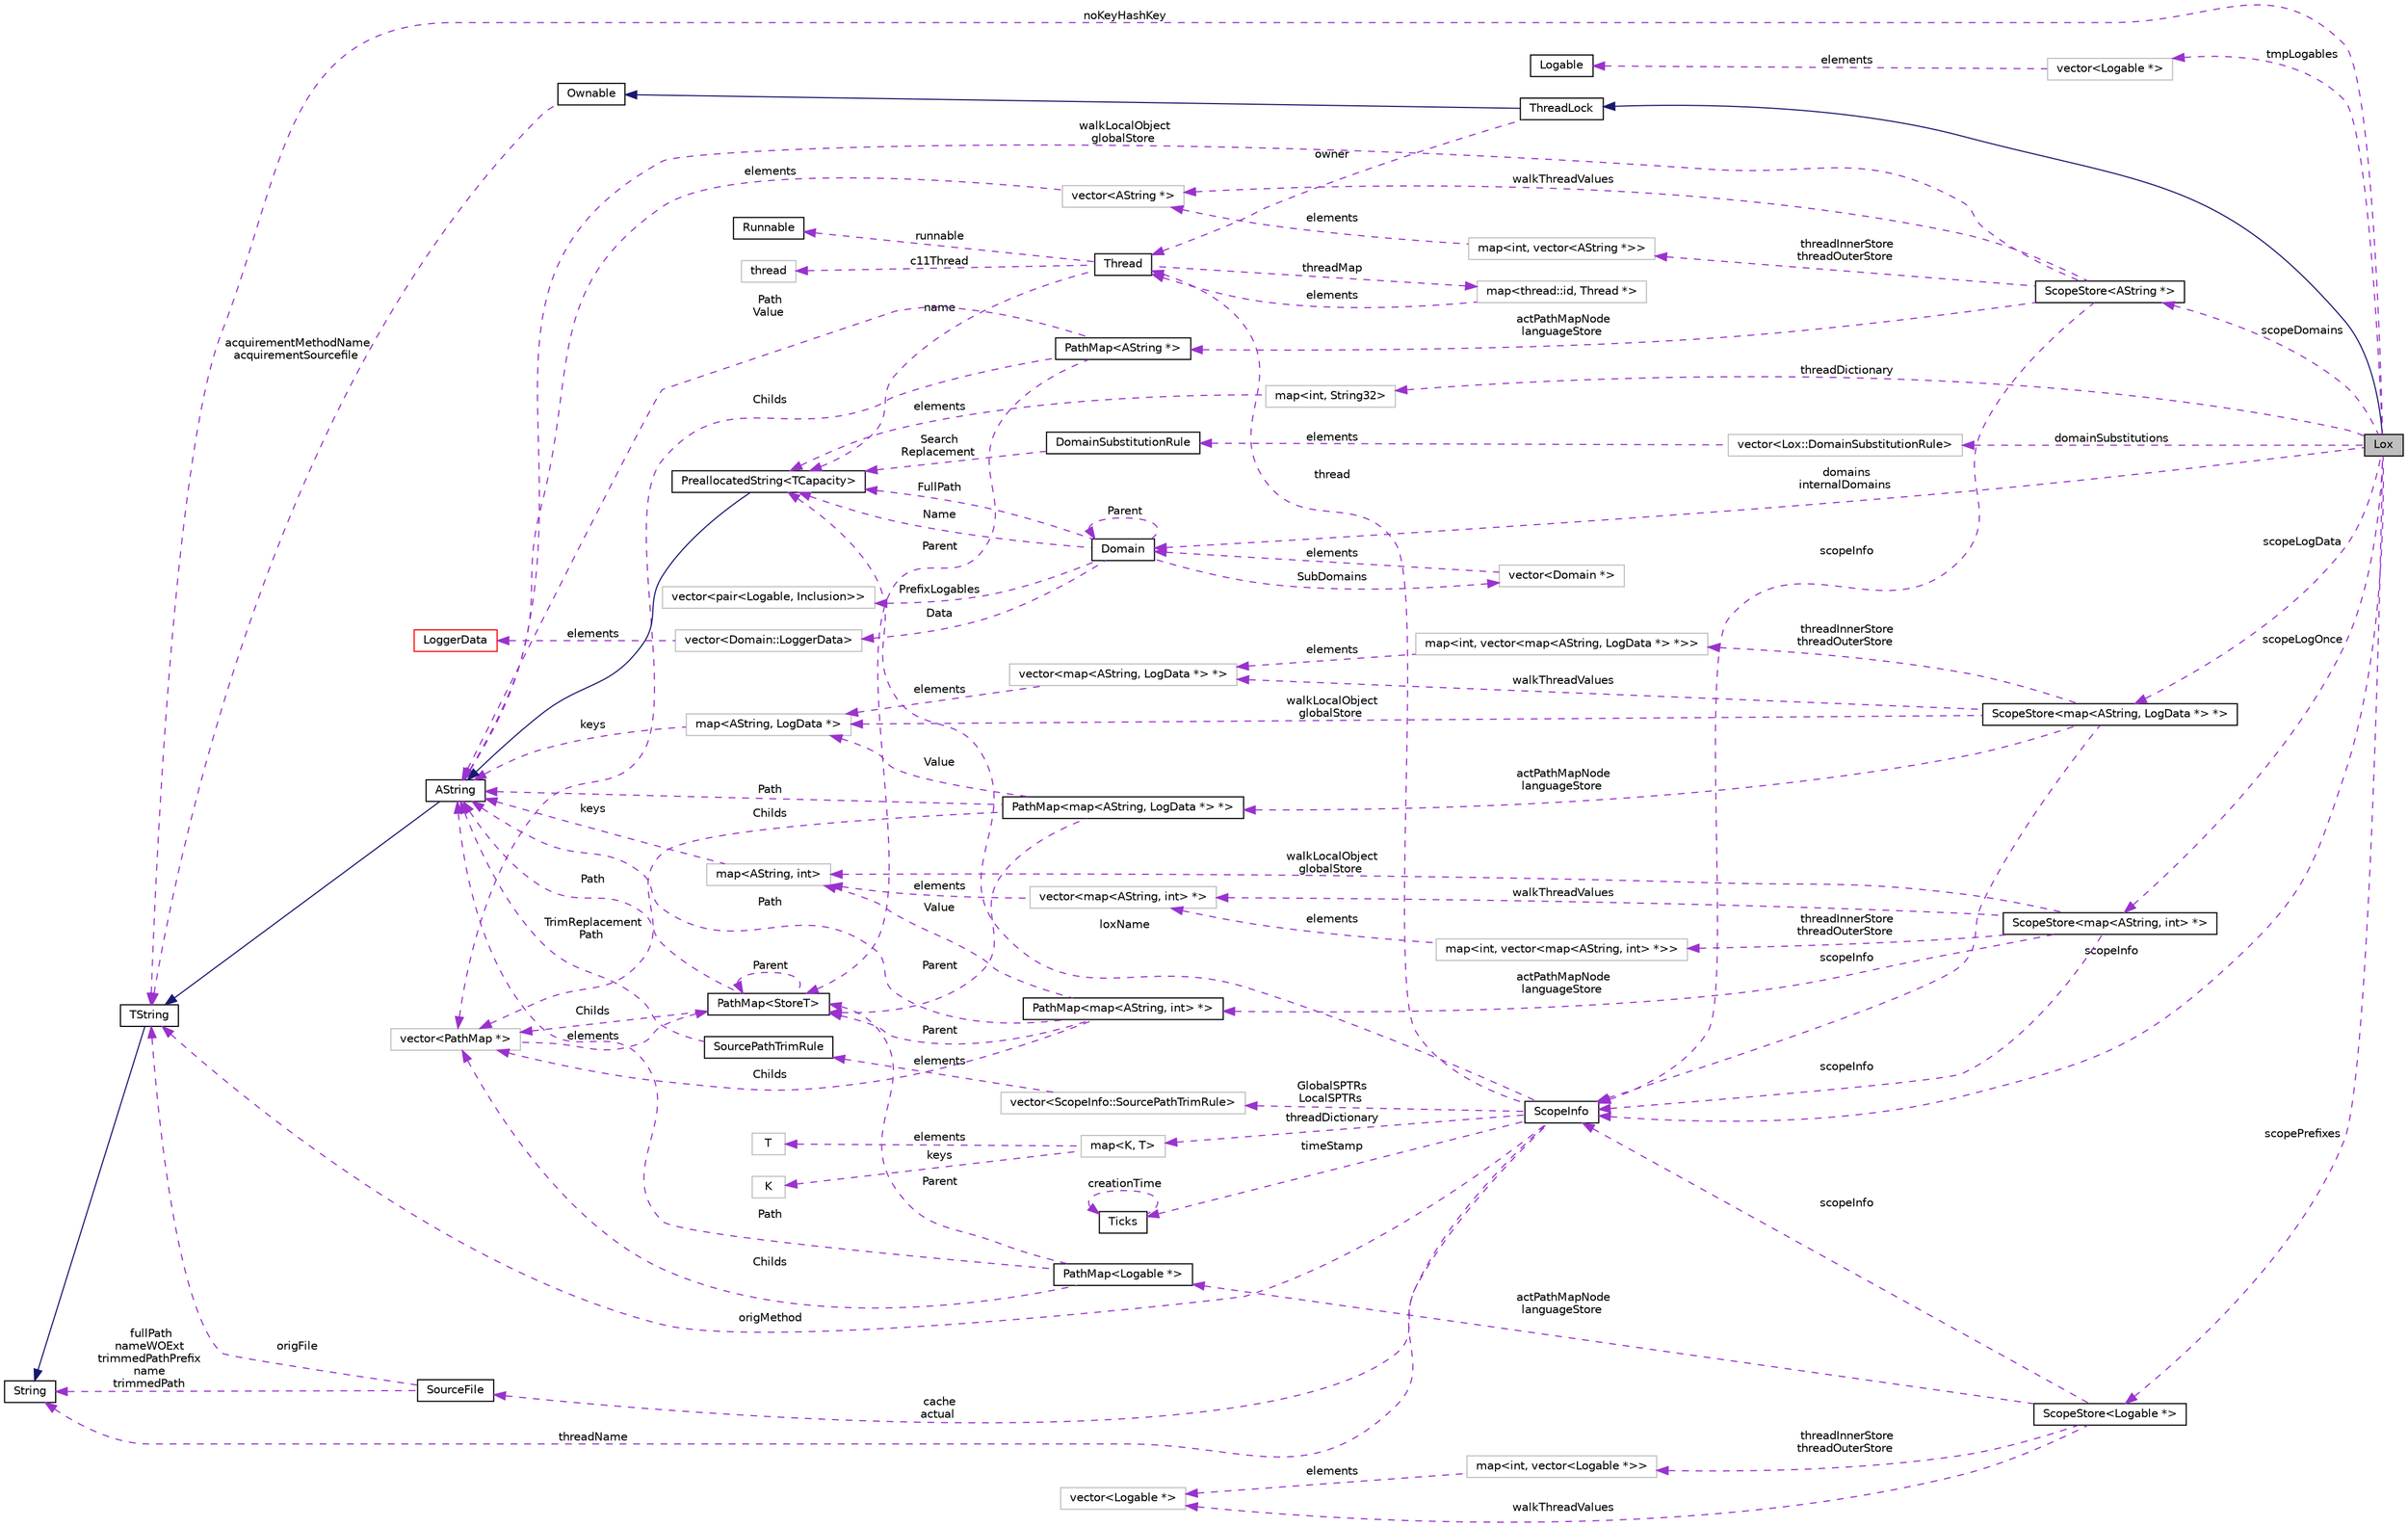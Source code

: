 digraph "Lox"
{
  edge [fontname="Helvetica",fontsize="10",labelfontname="Helvetica",labelfontsize="10"];
  node [fontname="Helvetica",fontsize="10",shape=record];
  rankdir="LR";
  Node1 [label="Lox",height=0.2,width=0.4,color="black", fillcolor="grey75", style="filled", fontcolor="black"];
  Node10 [label="map\<thread::id, Thread *\>",height=0.2,width=0.4,color="grey75", fillcolor="white", style="filled"];
  Node13 [label="map\<K, T\>",height=0.2,width=0.4,color="grey75", fillcolor="white", style="filled",tooltip="STL class. "];
  Node18 [label="vector\<ScopeInfo::SourcePathTrimRule\>",height=0.2,width=0.4,color="grey75", fillcolor="white", style="filled"];
  Node21 [label="ScopeStore\<map\<AString, LogData *\> *\>",height=0.2,width=0.4,color="black", fillcolor="white", style="filled",URL="$classaworx_1_1lox_1_1core_1_1ScopeStore.html"];
  Node22 [label="map\<int, vector\<map\<AString, LogData *\> *\>\>",height=0.2,width=0.4,color="grey75", fillcolor="white", style="filled"];
  Node23 [label="vector\<map\<AString, LogData *\> *\>",height=0.2,width=0.4,color="grey75", fillcolor="white", style="filled"];
  Node24 [label="map\<AString, LogData *\>",height=0.2,width=0.4,color="grey75", fillcolor="white", style="filled"];
  Node25 [label="PathMap\<map\<AString, LogData *\> *\>",height=0.2,width=0.4,color="black", fillcolor="white", style="filled",URL="$classaworx_1_1lib_1_1containers_1_1PathMap.html"];
  Node27 [label="vector\<PathMap *\>",height=0.2,width=0.4,color="grey75", fillcolor="white", style="filled"];
  Node28 [label="vector\<Logable *\>",height=0.2,width=0.4,color="grey75", fillcolor="white", style="filled"];
  Node30 [label="ScopeStore\<AString *\>",height=0.2,width=0.4,color="black", fillcolor="white", style="filled",URL="$classaworx_1_1lox_1_1core_1_1ScopeStore.html"];
  Node31 [label="PathMap\<AString *\>",height=0.2,width=0.4,color="black", fillcolor="white", style="filled",URL="$classaworx_1_1lib_1_1containers_1_1PathMap.html"];
  Node32 [label="vector\<AString *\>",height=0.2,width=0.4,color="grey75", fillcolor="white", style="filled"];
  Node33 [label="map\<int, vector\<AString *\>\>",height=0.2,width=0.4,color="grey75", fillcolor="white", style="filled"];
  Node34 [label="map\<int, String32\>",height=0.2,width=0.4,color="grey75", fillcolor="white", style="filled"];
  Node35 [label="vector\<Lox::DomainSubstitutionRule\>",height=0.2,width=0.4,color="grey75", fillcolor="white", style="filled"];
  Node37 [label="ScopeStore\<map\<AString, int\> *\>",height=0.2,width=0.4,color="black", fillcolor="white", style="filled",URL="$classaworx_1_1lox_1_1core_1_1ScopeStore.html"];
  Node38 [label="map\<int, vector\<map\<AString, int\> *\>\>",height=0.2,width=0.4,color="grey75", fillcolor="white", style="filled"];
  Node39 [label="vector\<map\<AString, int\> *\>",height=0.2,width=0.4,color="grey75", fillcolor="white", style="filled"];
  Node40 [label="map\<AString, int\>",height=0.2,width=0.4,color="grey75", fillcolor="white", style="filled"];
  Node41 [label="PathMap\<map\<AString, int\> *\>",height=0.2,width=0.4,color="black", fillcolor="white", style="filled",URL="$classaworx_1_1lib_1_1containers_1_1PathMap.html"];
  Node42 [label="ScopeStore\<Logable *\>",height=0.2,width=0.4,color="black", fillcolor="white", style="filled",URL="$classaworx_1_1lox_1_1core_1_1ScopeStore.html"];
  Node43 [label="PathMap\<Logable *\>",height=0.2,width=0.4,color="black", fillcolor="white", style="filled",URL="$classaworx_1_1lib_1_1containers_1_1PathMap.html"];
  Node44 [label="vector\<Logable *\>",height=0.2,width=0.4,color="grey75", fillcolor="white", style="filled"];
  Node45 [label="map\<int, vector\<Logable *\>\>",height=0.2,width=0.4,color="grey75", fillcolor="white", style="filled"];
  Node47 [label="vector\<Domain::LoggerData\>",height=0.2,width=0.4,color="grey75", fillcolor="white", style="filled"];
  Node49 [label="vector\<pair\<Logable, Inclusion\>\>",height=0.2,width=0.4,color="grey75", fillcolor="white", style="filled"];
  Node50 [label="vector\<Domain *\>",height=0.2,width=0.4,color="grey75", fillcolor="white", style="filled"];
  Node26 [label="PathMap\<StoreT\>",height=0.2,width=0.4,color="black", fillcolor="white", style="filled",URL="$classaworx_1_1lib_1_1containers_1_1PathMap.html"];
  Node8 [label="PreallocatedString\<TCapacity\>",height=0.2,width=0.4,color="black", fillcolor="white", style="filled",URL="$classaworx_1_1lib_1_1strings_1_1PreallocatedString.html"];
  Node2 -> Node1 [dir="back",color="midnightblue",fontsize="10",style="solid",fontname="Helvetica"];
  Node3 -> Node2 [dir="back",color="midnightblue",fontsize="10",style="solid",fontname="Helvetica"];
  Node4 -> Node1 [dir="back",color="darkorchid3",fontsize="10",style="dashed",label=" noKeyHashKey" ,fontname="Helvetica"];
  Node4 -> Node3 [dir="back",color="darkorchid3",fontsize="10",style="dashed",label=" acquirementMethodName\nacquirementSourcefile" ,fontname="Helvetica"];
  Node4 -> Node9 [dir="back",color="midnightblue",fontsize="10",style="solid",fontname="Helvetica"];
  Node4 -> Node12 [dir="back",color="darkorchid3",fontsize="10",style="dashed",label=" origMethod" ,fontname="Helvetica"];
  Node4 -> Node16 [dir="back",color="darkorchid3",fontsize="10",style="dashed",label=" origFile" ,fontname="Helvetica"];
  Node5 -> Node4 [dir="back",color="midnightblue",fontsize="10",style="solid",fontname="Helvetica"];
  Node5 -> Node12 [dir="back",color="darkorchid3",fontsize="10",style="dashed",label=" threadName" ,fontname="Helvetica"];
  Node5 -> Node16 [dir="back",color="darkorchid3",fontsize="10",style="dashed",label=" fullPath\nnameWOExt\ntrimmedPathPrefix\nname\ntrimmedPath" ,fontname="Helvetica"];
  Node6 -> Node2 [dir="back",color="darkorchid3",fontsize="10",style="dashed",label=" owner" ,fontname="Helvetica"];
  Node6 -> Node10 [dir="back",color="darkorchid3",fontsize="10",style="dashed",label=" elements" ,fontname="Helvetica"];
  Node6 -> Node12 [dir="back",color="darkorchid3",fontsize="10",style="dashed",label=" thread" ,fontname="Helvetica"];
  Node7 -> Node6 [dir="back",color="darkorchid3",fontsize="10",style="dashed",label=" runnable" ,fontname="Helvetica"];
  Node8 -> Node6 [dir="back",color="darkorchid3",fontsize="10",style="dashed",label=" name" ,fontname="Helvetica"];
  Node8 -> Node12 [dir="back",color="darkorchid3",fontsize="10",style="dashed",label=" loxName" ,fontname="Helvetica"];
  Node8 -> Node34 [dir="back",color="darkorchid3",fontsize="10",style="dashed",label=" elements" ,fontname="Helvetica"];
  Node8 -> Node36 [dir="back",color="darkorchid3",fontsize="10",style="dashed",label=" Search\nReplacement" ,fontname="Helvetica"];
  Node8 -> Node46 [dir="back",color="darkorchid3",fontsize="10",style="dashed",label=" FullPath" ,fontname="Helvetica"];
  Node8 -> Node46 [dir="back",color="darkorchid3",fontsize="10",style="dashed",label=" Name" ,fontname="Helvetica"];
  Node9 -> Node8 [dir="back",color="midnightblue",fontsize="10",style="solid",fontname="Helvetica"];
  Node9 -> Node19 [dir="back",color="darkorchid3",fontsize="10",style="dashed",label=" TrimReplacement\nPath" ,fontname="Helvetica"];
  Node9 -> Node24 [dir="back",color="darkorchid3",fontsize="10",style="dashed",label=" keys" ,fontname="Helvetica"];
  Node9 -> Node25 [dir="back",color="darkorchid3",fontsize="10",style="dashed",label=" Path" ,fontname="Helvetica"];
  Node9 -> Node26 [dir="back",color="darkorchid3",fontsize="10",style="dashed",label=" Path" ,fontname="Helvetica"];
  Node9 -> Node30 [dir="back",color="darkorchid3",fontsize="10",style="dashed",label=" walkLocalObject\nglobalStore" ,fontname="Helvetica"];
  Node9 -> Node31 [dir="back",color="darkorchid3",fontsize="10",style="dashed",label=" Path\nValue" ,fontname="Helvetica"];
  Node9 -> Node32 [dir="back",color="darkorchid3",fontsize="10",style="dashed",label=" elements" ,fontname="Helvetica"];
  Node9 -> Node40 [dir="back",color="darkorchid3",fontsize="10",style="dashed",label=" keys" ,fontname="Helvetica"];
  Node9 -> Node41 [dir="back",color="darkorchid3",fontsize="10",style="dashed",label=" Path" ,fontname="Helvetica"];
  Node9 -> Node43 [dir="back",color="darkorchid3",fontsize="10",style="dashed",label=" Path" ,fontname="Helvetica"];
  Node10 -> Node6 [dir="back",color="darkorchid3",fontsize="10",style="dashed",label=" threadMap" ,fontname="Helvetica"];
  Node11 -> Node6 [dir="back",color="darkorchid3",fontsize="10",style="dashed",label=" c11Thread" ,fontname="Helvetica"];
  Node12 -> Node1 [dir="back",color="darkorchid3",fontsize="10",style="dashed",label=" scopeInfo" ,fontname="Helvetica"];
  Node12 -> Node21 [dir="back",color="darkorchid3",fontsize="10",style="dashed",label=" scopeInfo" ,fontname="Helvetica"];
  Node12 -> Node30 [dir="back",color="darkorchid3",fontsize="10",style="dashed",label=" scopeInfo" ,fontname="Helvetica"];
  Node12 -> Node37 [dir="back",color="darkorchid3",fontsize="10",style="dashed",label=" scopeInfo" ,fontname="Helvetica"];
  Node12 -> Node42 [dir="back",color="darkorchid3",fontsize="10",style="dashed",label=" scopeInfo" ,fontname="Helvetica"];
  Node13 -> Node12 [dir="back",color="darkorchid3",fontsize="10",style="dashed",label=" threadDictionary" ,fontname="Helvetica"];
  Node14 -> Node13 [dir="back",color="darkorchid3",fontsize="10",style="dashed",label=" keys" ,fontname="Helvetica"];
  Node15 -> Node13 [dir="back",color="darkorchid3",fontsize="10",style="dashed",label=" elements" ,fontname="Helvetica"];
  Node16 -> Node12 [dir="back",color="darkorchid3",fontsize="10",style="dashed",label=" cache\nactual" ,fontname="Helvetica"];
  Node17 -> Node12 [dir="back",color="darkorchid3",fontsize="10",style="dashed",label=" timeStamp" ,fontname="Helvetica"];
  Node17 -> Node17 [dir="back",color="darkorchid3",fontsize="10",style="dashed",label=" creationTime" ,fontname="Helvetica"];
  Node18 -> Node12 [dir="back",color="darkorchid3",fontsize="10",style="dashed",label=" GlobalSPTRs\nLocalSPTRs" ,fontname="Helvetica"];
  Node19 -> Node18 [dir="back",color="darkorchid3",fontsize="10",style="dashed",label=" elements" ,fontname="Helvetica"];
  Node21 -> Node1 [dir="back",color="darkorchid3",fontsize="10",style="dashed",label=" scopeLogData" ,fontname="Helvetica"];
  Node22 -> Node21 [dir="back",color="darkorchid3",fontsize="10",style="dashed",label=" threadInnerStore\nthreadOuterStore" ,fontname="Helvetica"];
  Node23 -> Node21 [dir="back",color="darkorchid3",fontsize="10",style="dashed",label=" walkThreadValues" ,fontname="Helvetica"];
  Node23 -> Node22 [dir="back",color="darkorchid3",fontsize="10",style="dashed",label=" elements" ,fontname="Helvetica"];
  Node24 -> Node21 [dir="back",color="darkorchid3",fontsize="10",style="dashed",label=" walkLocalObject\nglobalStore" ,fontname="Helvetica"];
  Node24 -> Node23 [dir="back",color="darkorchid3",fontsize="10",style="dashed",label=" elements" ,fontname="Helvetica"];
  Node24 -> Node25 [dir="back",color="darkorchid3",fontsize="10",style="dashed",label=" Value" ,fontname="Helvetica"];
  Node25 -> Node21 [dir="back",color="darkorchid3",fontsize="10",style="dashed",label=" actPathMapNode\nlanguageStore" ,fontname="Helvetica"];
  Node26 -> Node25 [dir="back",color="darkorchid3",fontsize="10",style="dashed",label=" Parent" ,fontname="Helvetica"];
  Node26 -> Node26 [dir="back",color="darkorchid3",fontsize="10",style="dashed",label=" Parent" ,fontname="Helvetica"];
  Node26 -> Node27 [dir="back",color="darkorchid3",fontsize="10",style="dashed",label=" elements" ,fontname="Helvetica"];
  Node26 -> Node31 [dir="back",color="darkorchid3",fontsize="10",style="dashed",label=" Parent" ,fontname="Helvetica"];
  Node26 -> Node41 [dir="back",color="darkorchid3",fontsize="10",style="dashed",label=" Parent" ,fontname="Helvetica"];
  Node26 -> Node43 [dir="back",color="darkorchid3",fontsize="10",style="dashed",label=" Parent" ,fontname="Helvetica"];
  Node27 -> Node25 [dir="back",color="darkorchid3",fontsize="10",style="dashed",label=" Childs" ,fontname="Helvetica"];
  Node27 -> Node26 [dir="back",color="darkorchid3",fontsize="10",style="dashed",label=" Childs" ,fontname="Helvetica"];
  Node27 -> Node31 [dir="back",color="darkorchid3",fontsize="10",style="dashed",label=" Childs" ,fontname="Helvetica"];
  Node27 -> Node41 [dir="back",color="darkorchid3",fontsize="10",style="dashed",label=" Childs" ,fontname="Helvetica"];
  Node27 -> Node43 [dir="back",color="darkorchid3",fontsize="10",style="dashed",label=" Childs" ,fontname="Helvetica"];
  Node28 -> Node1 [dir="back",color="darkorchid3",fontsize="10",style="dashed",label=" tmpLogables" ,fontname="Helvetica"];
  Node29 -> Node28 [dir="back",color="darkorchid3",fontsize="10",style="dashed",label=" elements" ,fontname="Helvetica"];
  Node30 -> Node1 [dir="back",color="darkorchid3",fontsize="10",style="dashed",label=" scopeDomains" ,fontname="Helvetica"];
  Node31 -> Node30 [dir="back",color="darkorchid3",fontsize="10",style="dashed",label=" actPathMapNode\nlanguageStore" ,fontname="Helvetica"];
  Node32 -> Node30 [dir="back",color="darkorchid3",fontsize="10",style="dashed",label=" walkThreadValues" ,fontname="Helvetica"];
  Node32 -> Node33 [dir="back",color="darkorchid3",fontsize="10",style="dashed",label=" elements" ,fontname="Helvetica"];
  Node33 -> Node30 [dir="back",color="darkorchid3",fontsize="10",style="dashed",label=" threadInnerStore\nthreadOuterStore" ,fontname="Helvetica"];
  Node34 -> Node1 [dir="back",color="darkorchid3",fontsize="10",style="dashed",label=" threadDictionary" ,fontname="Helvetica"];
  Node35 -> Node1 [dir="back",color="darkorchid3",fontsize="10",style="dashed",label=" domainSubstitutions" ,fontname="Helvetica"];
  Node36 -> Node35 [dir="back",color="darkorchid3",fontsize="10",style="dashed",label=" elements" ,fontname="Helvetica"];
  Node37 -> Node1 [dir="back",color="darkorchid3",fontsize="10",style="dashed",label=" scopeLogOnce" ,fontname="Helvetica"];
  Node38 -> Node37 [dir="back",color="darkorchid3",fontsize="10",style="dashed",label=" threadInnerStore\nthreadOuterStore" ,fontname="Helvetica"];
  Node39 -> Node37 [dir="back",color="darkorchid3",fontsize="10",style="dashed",label=" walkThreadValues" ,fontname="Helvetica"];
  Node39 -> Node38 [dir="back",color="darkorchid3",fontsize="10",style="dashed",label=" elements" ,fontname="Helvetica"];
  Node40 -> Node37 [dir="back",color="darkorchid3",fontsize="10",style="dashed",label=" walkLocalObject\nglobalStore" ,fontname="Helvetica"];
  Node40 -> Node39 [dir="back",color="darkorchid3",fontsize="10",style="dashed",label=" elements" ,fontname="Helvetica"];
  Node40 -> Node41 [dir="back",color="darkorchid3",fontsize="10",style="dashed",label=" Value" ,fontname="Helvetica"];
  Node41 -> Node37 [dir="back",color="darkorchid3",fontsize="10",style="dashed",label=" actPathMapNode\nlanguageStore" ,fontname="Helvetica"];
  Node42 -> Node1 [dir="back",color="darkorchid3",fontsize="10",style="dashed",label=" scopePrefixes" ,fontname="Helvetica"];
  Node43 -> Node42 [dir="back",color="darkorchid3",fontsize="10",style="dashed",label=" actPathMapNode\nlanguageStore" ,fontname="Helvetica"];
  Node44 -> Node42 [dir="back",color="darkorchid3",fontsize="10",style="dashed",label=" walkThreadValues" ,fontname="Helvetica"];
  Node44 -> Node45 [dir="back",color="darkorchid3",fontsize="10",style="dashed",label=" elements" ,fontname="Helvetica"];
  Node45 -> Node42 [dir="back",color="darkorchid3",fontsize="10",style="dashed",label=" threadInnerStore\nthreadOuterStore" ,fontname="Helvetica"];
  Node46 -> Node1 [dir="back",color="darkorchid3",fontsize="10",style="dashed",label=" domains\ninternalDomains" ,fontname="Helvetica"];
  Node46 -> Node46 [dir="back",color="darkorchid3",fontsize="10",style="dashed",label=" Parent" ,fontname="Helvetica"];
  Node46 -> Node50 [dir="back",color="darkorchid3",fontsize="10",style="dashed",label=" elements" ,fontname="Helvetica"];
  Node47 -> Node46 [dir="back",color="darkorchid3",fontsize="10",style="dashed",label=" Data" ,fontname="Helvetica"];
  Node48 -> Node47 [dir="back",color="darkorchid3",fontsize="10",style="dashed",label=" elements" ,fontname="Helvetica"];
  Node49 -> Node46 [dir="back",color="darkorchid3",fontsize="10",style="dashed",label=" PrefixLogables" ,fontname="Helvetica"];
  Node50 -> Node46 [dir="back",color="darkorchid3",fontsize="10",style="dashed",label=" SubDomains" ,fontname="Helvetica"];
  Node2 [label="ThreadLock",height=0.2,width=0.4,color="black", fillcolor="white", style="filled",URL="$classaworx_1_1lib_1_1threads_1_1ThreadLock.html"];
  Node3 [label="Ownable",height=0.2,width=0.4,color="black", fillcolor="white", style="filled",URL="$classaworx_1_1lib_1_1Ownable.html"];
  Node4 [label="TString",height=0.2,width=0.4,color="black", fillcolor="white", style="filled",URL="$classaworx_1_1lib_1_1strings_1_1TString.html"];
  Node5 [label="String",height=0.2,width=0.4,color="black", fillcolor="white", style="filled",URL="$classaworx_1_1lib_1_1strings_1_1String.html"];
  Node6 [label="Thread",height=0.2,width=0.4,color="black", fillcolor="white", style="filled",URL="$classaworx_1_1lib_1_1threads_1_1Thread.html"];
  Node7 [label="Runnable",height=0.2,width=0.4,color="black", fillcolor="white", style="filled",URL="$classaworx_1_1lib_1_1threads_1_1Runnable.html"];
  Node9 [label="AString",height=0.2,width=0.4,color="black", fillcolor="white", style="filled",URL="$classaworx_1_1lib_1_1strings_1_1AString.html"];
  Node11 [label="thread",height=0.2,width=0.4,color="grey75", fillcolor="white", style="filled",tooltip="STL class. "];
  Node12 [label="ScopeInfo",height=0.2,width=0.4,color="black", fillcolor="white", style="filled",URL="$classaworx_1_1lox_1_1core_1_1ScopeInfo.html"];
  Node14 [label="K",height=0.2,width=0.4,color="grey75", fillcolor="white", style="filled"];
  Node15 [label="T",height=0.2,width=0.4,color="grey75", fillcolor="white", style="filled"];
  Node16 [label="SourceFile",height=0.2,width=0.4,color="black", fillcolor="white", style="filled",URL="$structaworx_1_1lox_1_1core_1_1ScopeInfo_1_1SourceFile.html"];
  Node17 [label="Ticks",height=0.2,width=0.4,color="black", fillcolor="white", style="filled",URL="$classaworx_1_1lib_1_1time_1_1Ticks.html"];
  Node19 [label="SourcePathTrimRule",height=0.2,width=0.4,color="black", fillcolor="white", style="filled",URL="$structaworx_1_1lox_1_1core_1_1ScopeInfo_1_1SourcePathTrimRule.html"];
  Node29 [label="Logable",height=0.2,width=0.4,color="black", fillcolor="white", style="filled",URL="$structaworx_1_1lox_1_1core_1_1Logable.html"];
  Node36 [label="DomainSubstitutionRule",height=0.2,width=0.4,color="black", fillcolor="white", style="filled",URL="$structaworx_1_1lox_1_1Lox_1_1DomainSubstitutionRule.html"];
  Node46 [label="Domain",height=0.2,width=0.4,color="black", fillcolor="white", style="filled",URL="$classaworx_1_1lox_1_1core_1_1Domain.html"];
  Node48 [label="LoggerData",height=0.2,width=0.4,color="red", fillcolor="white", style="filled",URL="$structaworx_1_1lox_1_1core_1_1Domain_1_1LoggerData.html"];
}

